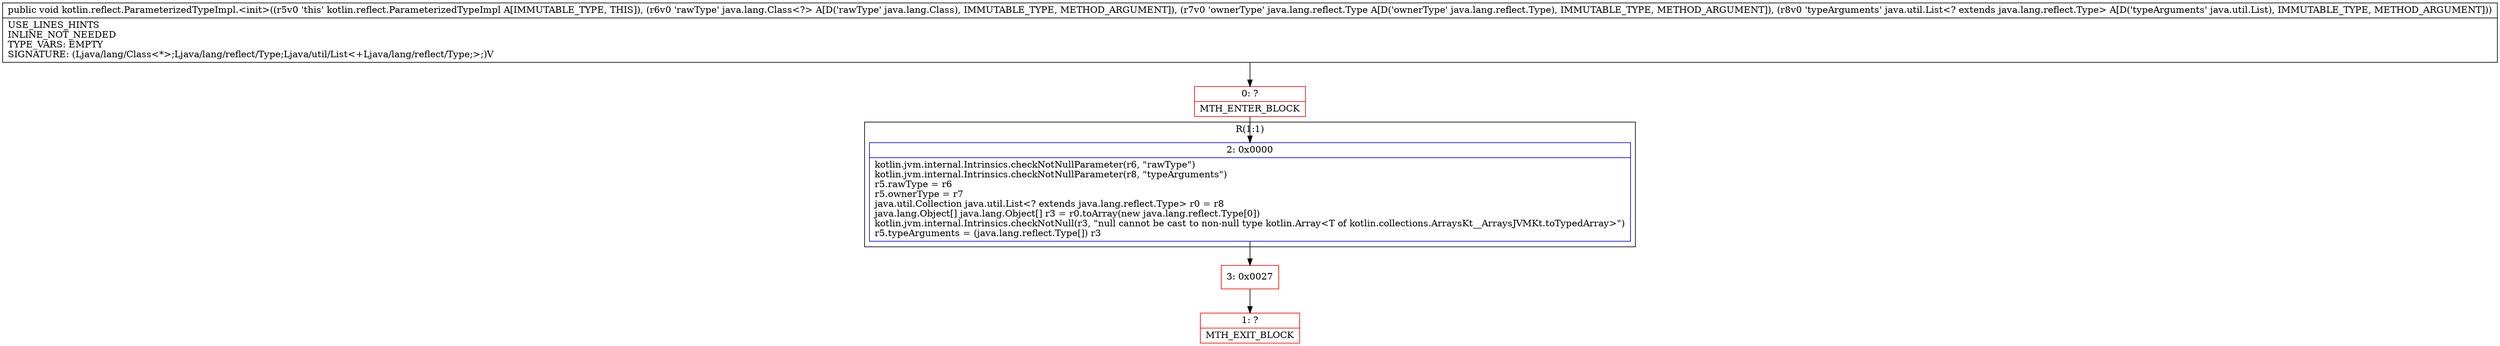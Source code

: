 digraph "CFG forkotlin.reflect.ParameterizedTypeImpl.\<init\>(Ljava\/lang\/Class;Ljava\/lang\/reflect\/Type;Ljava\/util\/List;)V" {
subgraph cluster_Region_338332638 {
label = "R(1:1)";
node [shape=record,color=blue];
Node_2 [shape=record,label="{2\:\ 0x0000|kotlin.jvm.internal.Intrinsics.checkNotNullParameter(r6, \"rawType\")\lkotlin.jvm.internal.Intrinsics.checkNotNullParameter(r8, \"typeArguments\")\lr5.rawType = r6\lr5.ownerType = r7\ljava.util.Collection java.util.List\<? extends java.lang.reflect.Type\> r0 = r8\ljava.lang.Object[] java.lang.Object[] r3 = r0.toArray(new java.lang.reflect.Type[0])\lkotlin.jvm.internal.Intrinsics.checkNotNull(r3, \"null cannot be cast to non\-null type kotlin.Array\<T of kotlin.collections.ArraysKt__ArraysJVMKt.toTypedArray\>\")\lr5.typeArguments = (java.lang.reflect.Type[]) r3\l}"];
}
Node_0 [shape=record,color=red,label="{0\:\ ?|MTH_ENTER_BLOCK\l}"];
Node_3 [shape=record,color=red,label="{3\:\ 0x0027}"];
Node_1 [shape=record,color=red,label="{1\:\ ?|MTH_EXIT_BLOCK\l}"];
MethodNode[shape=record,label="{public void kotlin.reflect.ParameterizedTypeImpl.\<init\>((r5v0 'this' kotlin.reflect.ParameterizedTypeImpl A[IMMUTABLE_TYPE, THIS]), (r6v0 'rawType' java.lang.Class\<?\> A[D('rawType' java.lang.Class), IMMUTABLE_TYPE, METHOD_ARGUMENT]), (r7v0 'ownerType' java.lang.reflect.Type A[D('ownerType' java.lang.reflect.Type), IMMUTABLE_TYPE, METHOD_ARGUMENT]), (r8v0 'typeArguments' java.util.List\<? extends java.lang.reflect.Type\> A[D('typeArguments' java.util.List), IMMUTABLE_TYPE, METHOD_ARGUMENT]))  | USE_LINES_HINTS\lINLINE_NOT_NEEDED\lTYPE_VARS: EMPTY\lSIGNATURE: (Ljava\/lang\/Class\<*\>;Ljava\/lang\/reflect\/Type;Ljava\/util\/List\<+Ljava\/lang\/reflect\/Type;\>;)V\l}"];
MethodNode -> Node_0;Node_2 -> Node_3;
Node_0 -> Node_2;
Node_3 -> Node_1;
}

